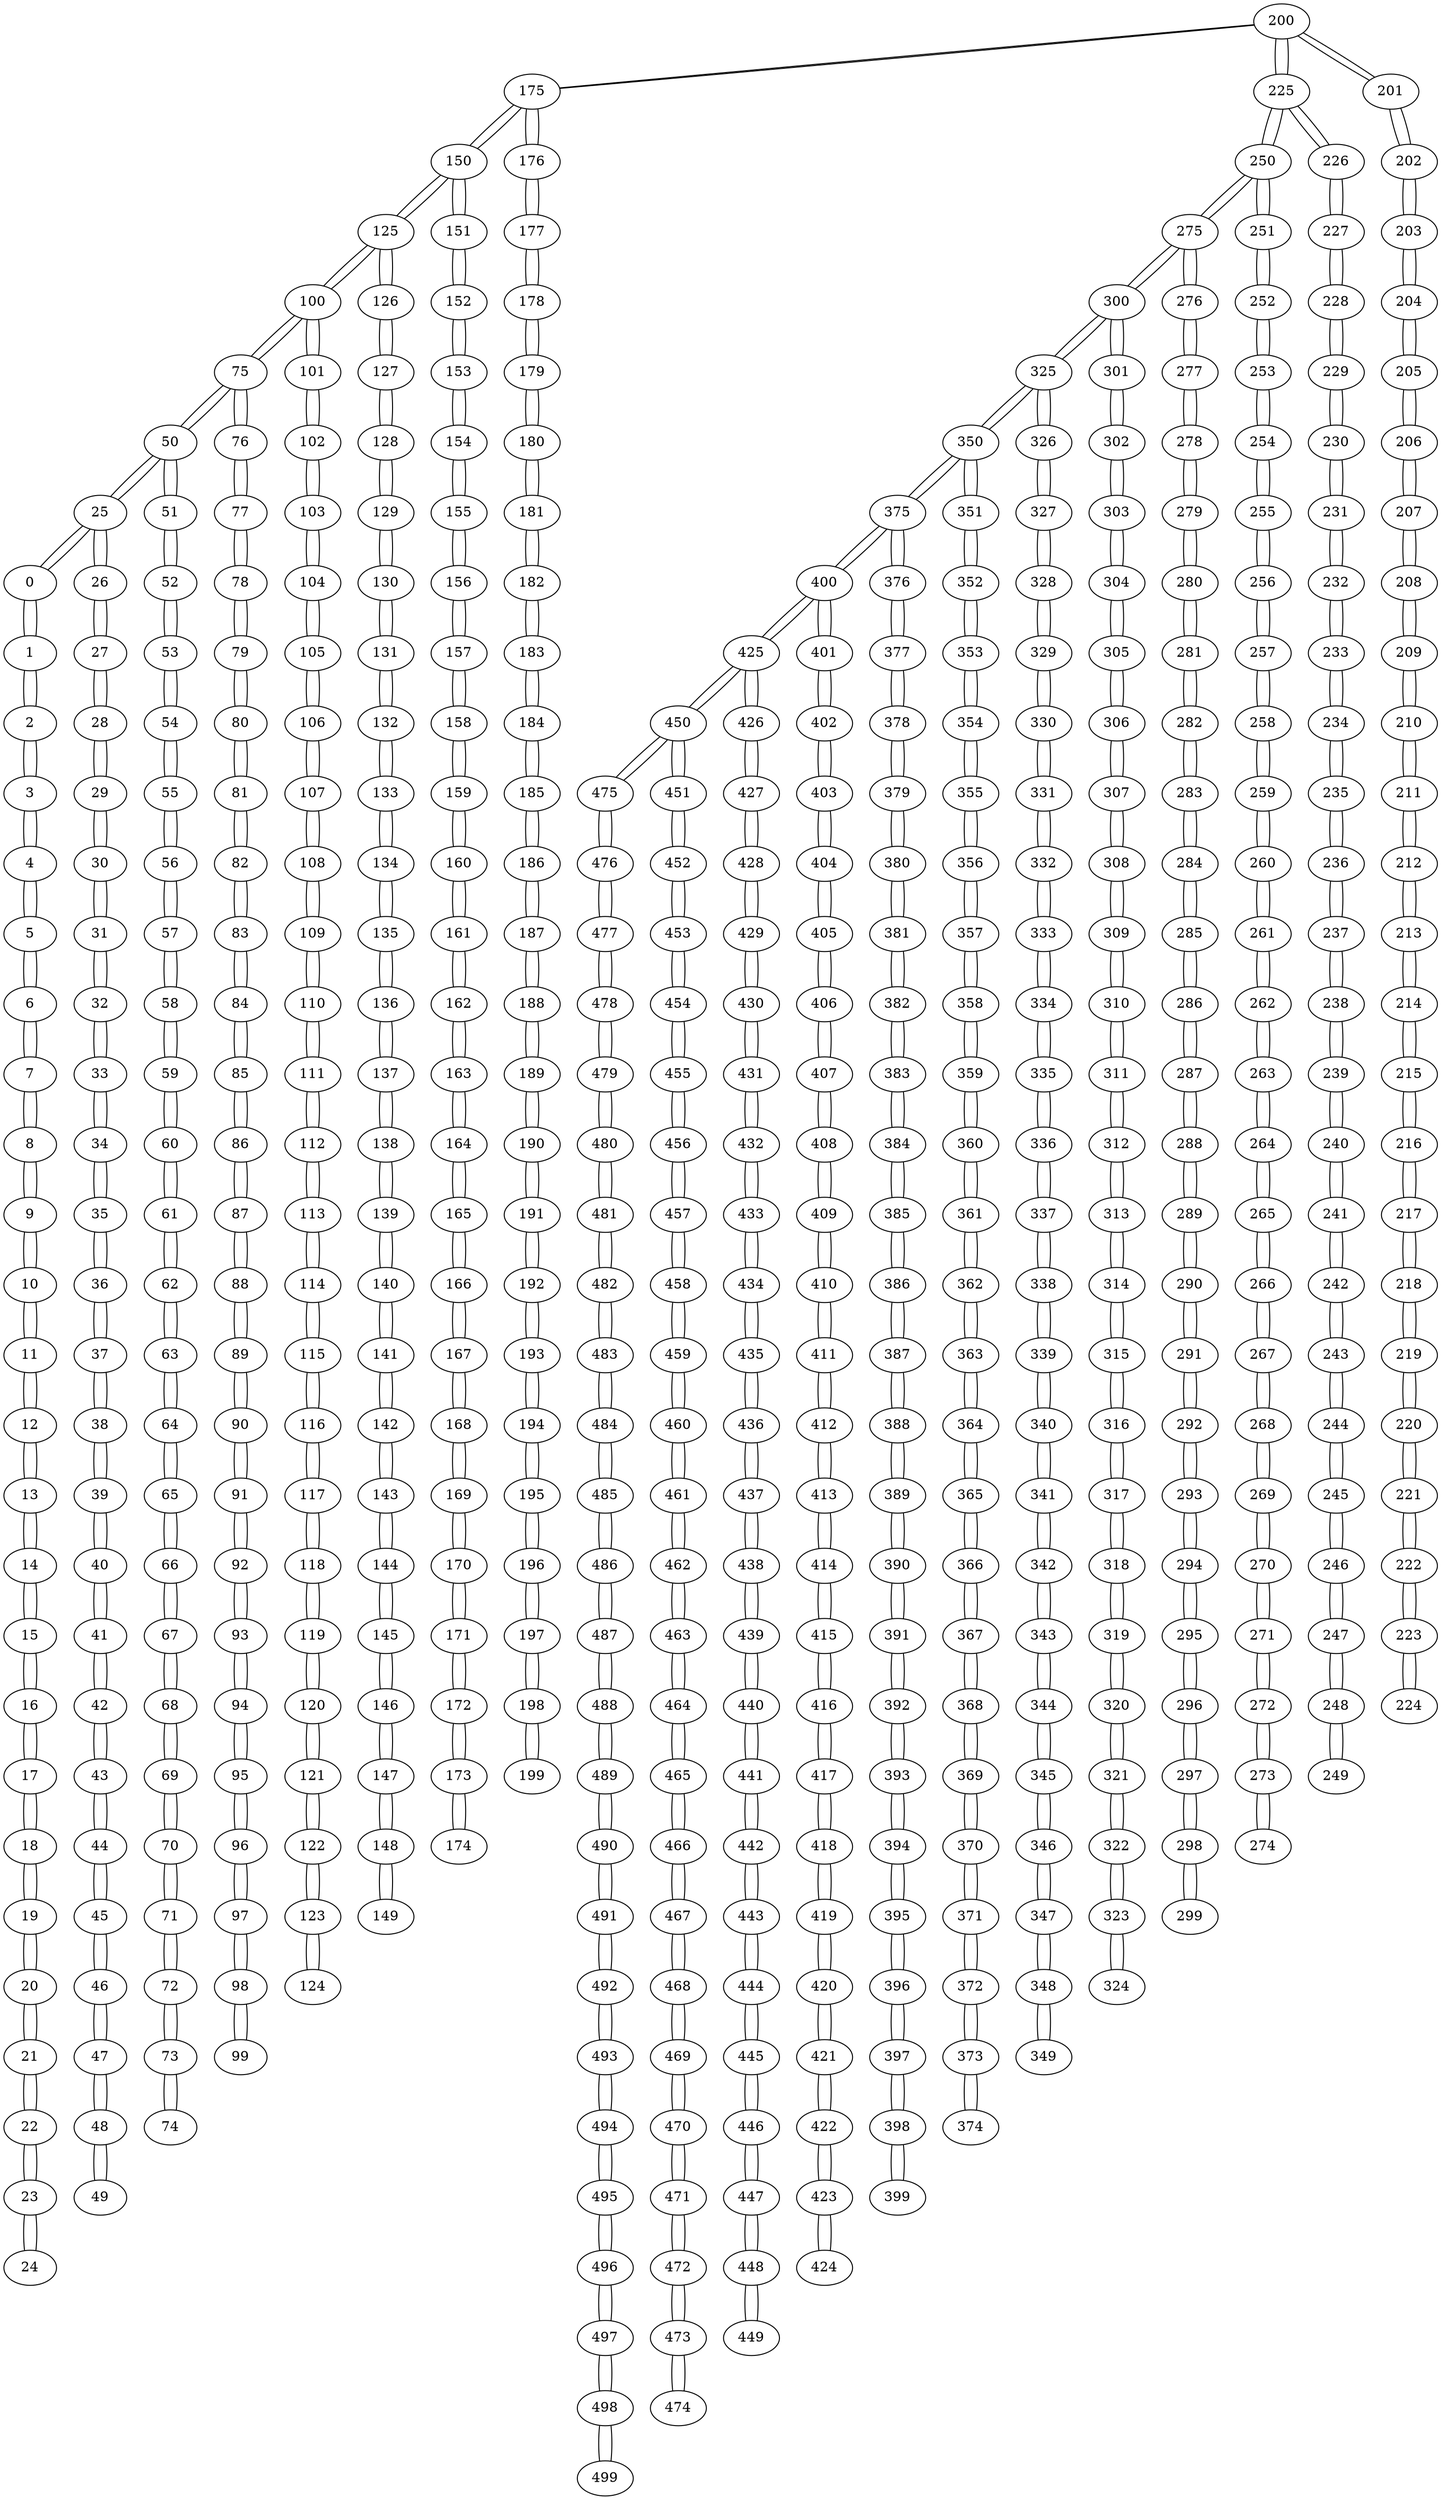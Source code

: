 graph sample {
200 -- 175;
175 -- 200;
200 -- 225;
225 -- 200;
200 -- 201;
201 -- 200;
175 -- 150;
150 -- 175;
175 -- 176;
176 -- 175;
225 -- 250;
250 -- 225;
225 -- 226;
226 -- 225;
201 -- 202;
202 -- 201;
150 -- 125;
125 -- 150;
150 -- 151;
151 -- 150;
176 -- 177;
177 -- 176;
250 -- 275;
275 -- 250;
250 -- 251;
251 -- 250;
226 -- 227;
227 -- 226;
202 -- 203;
203 -- 202;
125 -- 100;
100 -- 125;
125 -- 126;
126 -- 125;
151 -- 152;
152 -- 151;
177 -- 178;
178 -- 177;
275 -- 300;
300 -- 275;
275 -- 276;
276 -- 275;
251 -- 252;
252 -- 251;
227 -- 228;
228 -- 227;
203 -- 204;
204 -- 203;
100 -- 75;
75 -- 100;
100 -- 101;
101 -- 100;
126 -- 127;
127 -- 126;
152 -- 153;
153 -- 152;
178 -- 179;
179 -- 178;
300 -- 325;
325 -- 300;
300 -- 301;
301 -- 300;
276 -- 277;
277 -- 276;
252 -- 253;
253 -- 252;
228 -- 229;
229 -- 228;
204 -- 205;
205 -- 204;
75 -- 50;
50 -- 75;
75 -- 76;
76 -- 75;
101 -- 102;
102 -- 101;
127 -- 128;
128 -- 127;
153 -- 154;
154 -- 153;
179 -- 180;
180 -- 179;
325 -- 350;
350 -- 325;
325 -- 326;
326 -- 325;
301 -- 302;
302 -- 301;
277 -- 278;
278 -- 277;
253 -- 254;
254 -- 253;
229 -- 230;
230 -- 229;
205 -- 206;
206 -- 205;
50 -- 25;
25 -- 50;
50 -- 51;
51 -- 50;
76 -- 77;
77 -- 76;
102 -- 103;
103 -- 102;
128 -- 129;
129 -- 128;
154 -- 155;
155 -- 154;
180 -- 181;
181 -- 180;
350 -- 375;
375 -- 350;
350 -- 351;
351 -- 350;
326 -- 327;
327 -- 326;
302 -- 303;
303 -- 302;
278 -- 279;
279 -- 278;
254 -- 255;
255 -- 254;
230 -- 231;
231 -- 230;
206 -- 207;
207 -- 206;
25 -- 0;
0 -- 25;
25 -- 26;
26 -- 25;
51 -- 52;
52 -- 51;
77 -- 78;
78 -- 77;
103 -- 104;
104 -- 103;
129 -- 130;
130 -- 129;
155 -- 156;
156 -- 155;
181 -- 182;
182 -- 181;
375 -- 400;
400 -- 375;
375 -- 376;
376 -- 375;
351 -- 352;
352 -- 351;
327 -- 328;
328 -- 327;
303 -- 304;
304 -- 303;
279 -- 280;
280 -- 279;
255 -- 256;
256 -- 255;
231 -- 232;
232 -- 231;
207 -- 208;
208 -- 207;
0 -- 1;
1 -- 0;
26 -- 27;
27 -- 26;
52 -- 53;
53 -- 52;
78 -- 79;
79 -- 78;
104 -- 105;
105 -- 104;
130 -- 131;
131 -- 130;
156 -- 157;
157 -- 156;
182 -- 183;
183 -- 182;
400 -- 425;
425 -- 400;
400 -- 401;
401 -- 400;
376 -- 377;
377 -- 376;
352 -- 353;
353 -- 352;
328 -- 329;
329 -- 328;
304 -- 305;
305 -- 304;
280 -- 281;
281 -- 280;
256 -- 257;
257 -- 256;
232 -- 233;
233 -- 232;
208 -- 209;
209 -- 208;
1 -- 2;
2 -- 1;
27 -- 28;
28 -- 27;
53 -- 54;
54 -- 53;
79 -- 80;
80 -- 79;
105 -- 106;
106 -- 105;
131 -- 132;
132 -- 131;
157 -- 158;
158 -- 157;
183 -- 184;
184 -- 183;
425 -- 450;
450 -- 425;
425 -- 426;
426 -- 425;
401 -- 402;
402 -- 401;
377 -- 378;
378 -- 377;
353 -- 354;
354 -- 353;
329 -- 330;
330 -- 329;
305 -- 306;
306 -- 305;
281 -- 282;
282 -- 281;
257 -- 258;
258 -- 257;
233 -- 234;
234 -- 233;
209 -- 210;
210 -- 209;
2 -- 3;
3 -- 2;
28 -- 29;
29 -- 28;
54 -- 55;
55 -- 54;
80 -- 81;
81 -- 80;
106 -- 107;
107 -- 106;
132 -- 133;
133 -- 132;
158 -- 159;
159 -- 158;
184 -- 185;
185 -- 184;
450 -- 475;
475 -- 450;
450 -- 451;
451 -- 450;
426 -- 427;
427 -- 426;
402 -- 403;
403 -- 402;
378 -- 379;
379 -- 378;
354 -- 355;
355 -- 354;
330 -- 331;
331 -- 330;
306 -- 307;
307 -- 306;
282 -- 283;
283 -- 282;
258 -- 259;
259 -- 258;
234 -- 235;
235 -- 234;
210 -- 211;
211 -- 210;
3 -- 4;
4 -- 3;
29 -- 30;
30 -- 29;
55 -- 56;
56 -- 55;
81 -- 82;
82 -- 81;
107 -- 108;
108 -- 107;
133 -- 134;
134 -- 133;
159 -- 160;
160 -- 159;
185 -- 186;
186 -- 185;
475 -- 476;
476 -- 475;
451 -- 452;
452 -- 451;
427 -- 428;
428 -- 427;
403 -- 404;
404 -- 403;
379 -- 380;
380 -- 379;
355 -- 356;
356 -- 355;
331 -- 332;
332 -- 331;
307 -- 308;
308 -- 307;
283 -- 284;
284 -- 283;
259 -- 260;
260 -- 259;
235 -- 236;
236 -- 235;
211 -- 212;
212 -- 211;
4 -- 5;
5 -- 4;
30 -- 31;
31 -- 30;
56 -- 57;
57 -- 56;
82 -- 83;
83 -- 82;
108 -- 109;
109 -- 108;
134 -- 135;
135 -- 134;
160 -- 161;
161 -- 160;
186 -- 187;
187 -- 186;
476 -- 477;
477 -- 476;
452 -- 453;
453 -- 452;
428 -- 429;
429 -- 428;
404 -- 405;
405 -- 404;
380 -- 381;
381 -- 380;
356 -- 357;
357 -- 356;
332 -- 333;
333 -- 332;
308 -- 309;
309 -- 308;
284 -- 285;
285 -- 284;
260 -- 261;
261 -- 260;
236 -- 237;
237 -- 236;
212 -- 213;
213 -- 212;
5 -- 6;
6 -- 5;
31 -- 32;
32 -- 31;
57 -- 58;
58 -- 57;
83 -- 84;
84 -- 83;
109 -- 110;
110 -- 109;
135 -- 136;
136 -- 135;
161 -- 162;
162 -- 161;
187 -- 188;
188 -- 187;
477 -- 478;
478 -- 477;
453 -- 454;
454 -- 453;
429 -- 430;
430 -- 429;
405 -- 406;
406 -- 405;
381 -- 382;
382 -- 381;
357 -- 358;
358 -- 357;
333 -- 334;
334 -- 333;
309 -- 310;
310 -- 309;
285 -- 286;
286 -- 285;
261 -- 262;
262 -- 261;
237 -- 238;
238 -- 237;
213 -- 214;
214 -- 213;
6 -- 7;
7 -- 6;
32 -- 33;
33 -- 32;
58 -- 59;
59 -- 58;
84 -- 85;
85 -- 84;
110 -- 111;
111 -- 110;
136 -- 137;
137 -- 136;
162 -- 163;
163 -- 162;
188 -- 189;
189 -- 188;
478 -- 479;
479 -- 478;
454 -- 455;
455 -- 454;
430 -- 431;
431 -- 430;
406 -- 407;
407 -- 406;
382 -- 383;
383 -- 382;
358 -- 359;
359 -- 358;
334 -- 335;
335 -- 334;
310 -- 311;
311 -- 310;
286 -- 287;
287 -- 286;
262 -- 263;
263 -- 262;
238 -- 239;
239 -- 238;
214 -- 215;
215 -- 214;
7 -- 8;
8 -- 7;
33 -- 34;
34 -- 33;
59 -- 60;
60 -- 59;
85 -- 86;
86 -- 85;
111 -- 112;
112 -- 111;
137 -- 138;
138 -- 137;
163 -- 164;
164 -- 163;
189 -- 190;
190 -- 189;
479 -- 480;
480 -- 479;
455 -- 456;
456 -- 455;
431 -- 432;
432 -- 431;
407 -- 408;
408 -- 407;
383 -- 384;
384 -- 383;
359 -- 360;
360 -- 359;
335 -- 336;
336 -- 335;
311 -- 312;
312 -- 311;
287 -- 288;
288 -- 287;
263 -- 264;
264 -- 263;
239 -- 240;
240 -- 239;
215 -- 216;
216 -- 215;
8 -- 9;
9 -- 8;
34 -- 35;
35 -- 34;
60 -- 61;
61 -- 60;
86 -- 87;
87 -- 86;
112 -- 113;
113 -- 112;
138 -- 139;
139 -- 138;
164 -- 165;
165 -- 164;
190 -- 191;
191 -- 190;
480 -- 481;
481 -- 480;
456 -- 457;
457 -- 456;
432 -- 433;
433 -- 432;
408 -- 409;
409 -- 408;
384 -- 385;
385 -- 384;
360 -- 361;
361 -- 360;
336 -- 337;
337 -- 336;
312 -- 313;
313 -- 312;
288 -- 289;
289 -- 288;
264 -- 265;
265 -- 264;
240 -- 241;
241 -- 240;
216 -- 217;
217 -- 216;
9 -- 10;
10 -- 9;
35 -- 36;
36 -- 35;
61 -- 62;
62 -- 61;
87 -- 88;
88 -- 87;
113 -- 114;
114 -- 113;
139 -- 140;
140 -- 139;
165 -- 166;
166 -- 165;
191 -- 192;
192 -- 191;
481 -- 482;
482 -- 481;
457 -- 458;
458 -- 457;
433 -- 434;
434 -- 433;
409 -- 410;
410 -- 409;
385 -- 386;
386 -- 385;
361 -- 362;
362 -- 361;
337 -- 338;
338 -- 337;
313 -- 314;
314 -- 313;
289 -- 290;
290 -- 289;
265 -- 266;
266 -- 265;
241 -- 242;
242 -- 241;
217 -- 218;
218 -- 217;
10 -- 11;
11 -- 10;
36 -- 37;
37 -- 36;
62 -- 63;
63 -- 62;
88 -- 89;
89 -- 88;
114 -- 115;
115 -- 114;
140 -- 141;
141 -- 140;
166 -- 167;
167 -- 166;
192 -- 193;
193 -- 192;
482 -- 483;
483 -- 482;
458 -- 459;
459 -- 458;
434 -- 435;
435 -- 434;
410 -- 411;
411 -- 410;
386 -- 387;
387 -- 386;
362 -- 363;
363 -- 362;
338 -- 339;
339 -- 338;
314 -- 315;
315 -- 314;
290 -- 291;
291 -- 290;
266 -- 267;
267 -- 266;
242 -- 243;
243 -- 242;
218 -- 219;
219 -- 218;
11 -- 12;
12 -- 11;
37 -- 38;
38 -- 37;
63 -- 64;
64 -- 63;
89 -- 90;
90 -- 89;
115 -- 116;
116 -- 115;
141 -- 142;
142 -- 141;
167 -- 168;
168 -- 167;
193 -- 194;
194 -- 193;
483 -- 484;
484 -- 483;
459 -- 460;
460 -- 459;
435 -- 436;
436 -- 435;
411 -- 412;
412 -- 411;
387 -- 388;
388 -- 387;
363 -- 364;
364 -- 363;
339 -- 340;
340 -- 339;
315 -- 316;
316 -- 315;
291 -- 292;
292 -- 291;
267 -- 268;
268 -- 267;
243 -- 244;
244 -- 243;
219 -- 220;
220 -- 219;
12 -- 13;
13 -- 12;
38 -- 39;
39 -- 38;
64 -- 65;
65 -- 64;
90 -- 91;
91 -- 90;
116 -- 117;
117 -- 116;
142 -- 143;
143 -- 142;
168 -- 169;
169 -- 168;
194 -- 195;
195 -- 194;
484 -- 485;
485 -- 484;
460 -- 461;
461 -- 460;
436 -- 437;
437 -- 436;
412 -- 413;
413 -- 412;
388 -- 389;
389 -- 388;
364 -- 365;
365 -- 364;
340 -- 341;
341 -- 340;
316 -- 317;
317 -- 316;
292 -- 293;
293 -- 292;
268 -- 269;
269 -- 268;
244 -- 245;
245 -- 244;
220 -- 221;
221 -- 220;
13 -- 14;
14 -- 13;
39 -- 40;
40 -- 39;
65 -- 66;
66 -- 65;
91 -- 92;
92 -- 91;
117 -- 118;
118 -- 117;
143 -- 144;
144 -- 143;
169 -- 170;
170 -- 169;
195 -- 196;
196 -- 195;
485 -- 486;
486 -- 485;
461 -- 462;
462 -- 461;
437 -- 438;
438 -- 437;
413 -- 414;
414 -- 413;
389 -- 390;
390 -- 389;
365 -- 366;
366 -- 365;
341 -- 342;
342 -- 341;
317 -- 318;
318 -- 317;
293 -- 294;
294 -- 293;
269 -- 270;
270 -- 269;
245 -- 246;
246 -- 245;
221 -- 222;
222 -- 221;
14 -- 15;
15 -- 14;
40 -- 41;
41 -- 40;
66 -- 67;
67 -- 66;
92 -- 93;
93 -- 92;
118 -- 119;
119 -- 118;
144 -- 145;
145 -- 144;
170 -- 171;
171 -- 170;
196 -- 197;
197 -- 196;
486 -- 487;
487 -- 486;
462 -- 463;
463 -- 462;
438 -- 439;
439 -- 438;
414 -- 415;
415 -- 414;
390 -- 391;
391 -- 390;
366 -- 367;
367 -- 366;
342 -- 343;
343 -- 342;
318 -- 319;
319 -- 318;
294 -- 295;
295 -- 294;
270 -- 271;
271 -- 270;
246 -- 247;
247 -- 246;
222 -- 223;
223 -- 222;
15 -- 16;
16 -- 15;
41 -- 42;
42 -- 41;
67 -- 68;
68 -- 67;
93 -- 94;
94 -- 93;
119 -- 120;
120 -- 119;
145 -- 146;
146 -- 145;
171 -- 172;
172 -- 171;
197 -- 198;
198 -- 197;
487 -- 488;
488 -- 487;
463 -- 464;
464 -- 463;
439 -- 440;
440 -- 439;
415 -- 416;
416 -- 415;
391 -- 392;
392 -- 391;
367 -- 368;
368 -- 367;
343 -- 344;
344 -- 343;
319 -- 320;
320 -- 319;
295 -- 296;
296 -- 295;
271 -- 272;
272 -- 271;
247 -- 248;
248 -- 247;
223 -- 224;
224 -- 223;
16 -- 17;
17 -- 16;
42 -- 43;
43 -- 42;
68 -- 69;
69 -- 68;
94 -- 95;
95 -- 94;
120 -- 121;
121 -- 120;
146 -- 147;
147 -- 146;
172 -- 173;
173 -- 172;
198 -- 199;
199 -- 198;
488 -- 489;
489 -- 488;
464 -- 465;
465 -- 464;
440 -- 441;
441 -- 440;
416 -- 417;
417 -- 416;
392 -- 393;
393 -- 392;
368 -- 369;
369 -- 368;
344 -- 345;
345 -- 344;
320 -- 321;
321 -- 320;
296 -- 297;
297 -- 296;
272 -- 273;
273 -- 272;
248 -- 249;
249 -- 248;
17 -- 18;
18 -- 17;
43 -- 44;
44 -- 43;
69 -- 70;
70 -- 69;
95 -- 96;
96 -- 95;
121 -- 122;
122 -- 121;
147 -- 148;
148 -- 147;
173 -- 174;
174 -- 173;
489 -- 490;
490 -- 489;
465 -- 466;
466 -- 465;
441 -- 442;
442 -- 441;
417 -- 418;
418 -- 417;
393 -- 394;
394 -- 393;
369 -- 370;
370 -- 369;
345 -- 346;
346 -- 345;
321 -- 322;
322 -- 321;
297 -- 298;
298 -- 297;
273 -- 274;
274 -- 273;
18 -- 19;
19 -- 18;
44 -- 45;
45 -- 44;
70 -- 71;
71 -- 70;
96 -- 97;
97 -- 96;
122 -- 123;
123 -- 122;
148 -- 149;
149 -- 148;
490 -- 491;
491 -- 490;
466 -- 467;
467 -- 466;
442 -- 443;
443 -- 442;
418 -- 419;
419 -- 418;
394 -- 395;
395 -- 394;
370 -- 371;
371 -- 370;
346 -- 347;
347 -- 346;
322 -- 323;
323 -- 322;
298 -- 299;
299 -- 298;
19 -- 20;
20 -- 19;
45 -- 46;
46 -- 45;
71 -- 72;
72 -- 71;
97 -- 98;
98 -- 97;
123 -- 124;
124 -- 123;
491 -- 492;
492 -- 491;
467 -- 468;
468 -- 467;
443 -- 444;
444 -- 443;
419 -- 420;
420 -- 419;
395 -- 396;
396 -- 395;
371 -- 372;
372 -- 371;
347 -- 348;
348 -- 347;
323 -- 324;
324 -- 323;
20 -- 21;
21 -- 20;
46 -- 47;
47 -- 46;
72 -- 73;
73 -- 72;
98 -- 99;
99 -- 98;
492 -- 493;
493 -- 492;
468 -- 469;
469 -- 468;
444 -- 445;
445 -- 444;
420 -- 421;
421 -- 420;
396 -- 397;
397 -- 396;
372 -- 373;
373 -- 372;
348 -- 349;
349 -- 348;
21 -- 22;
22 -- 21;
47 -- 48;
48 -- 47;
73 -- 74;
74 -- 73;
493 -- 494;
494 -- 493;
469 -- 470;
470 -- 469;
445 -- 446;
446 -- 445;
421 -- 422;
422 -- 421;
397 -- 398;
398 -- 397;
373 -- 374;
374 -- 373;
22 -- 23;
23 -- 22;
48 -- 49;
49 -- 48;
494 -- 495;
495 -- 494;
470 -- 471;
471 -- 470;
446 -- 447;
447 -- 446;
422 -- 423;
423 -- 422;
398 -- 399;
399 -- 398;
23 -- 24;
24 -- 23;
495 -- 496;
496 -- 495;
471 -- 472;
472 -- 471;
447 -- 448;
448 -- 447;
423 -- 424;
424 -- 423;
496 -- 497;
497 -- 496;
472 -- 473;
473 -- 472;
448 -- 449;
449 -- 448;
497 -- 498;
498 -- 497;
473 -- 474;
474 -- 473;
498 -- 499;
499 -- 498;
}